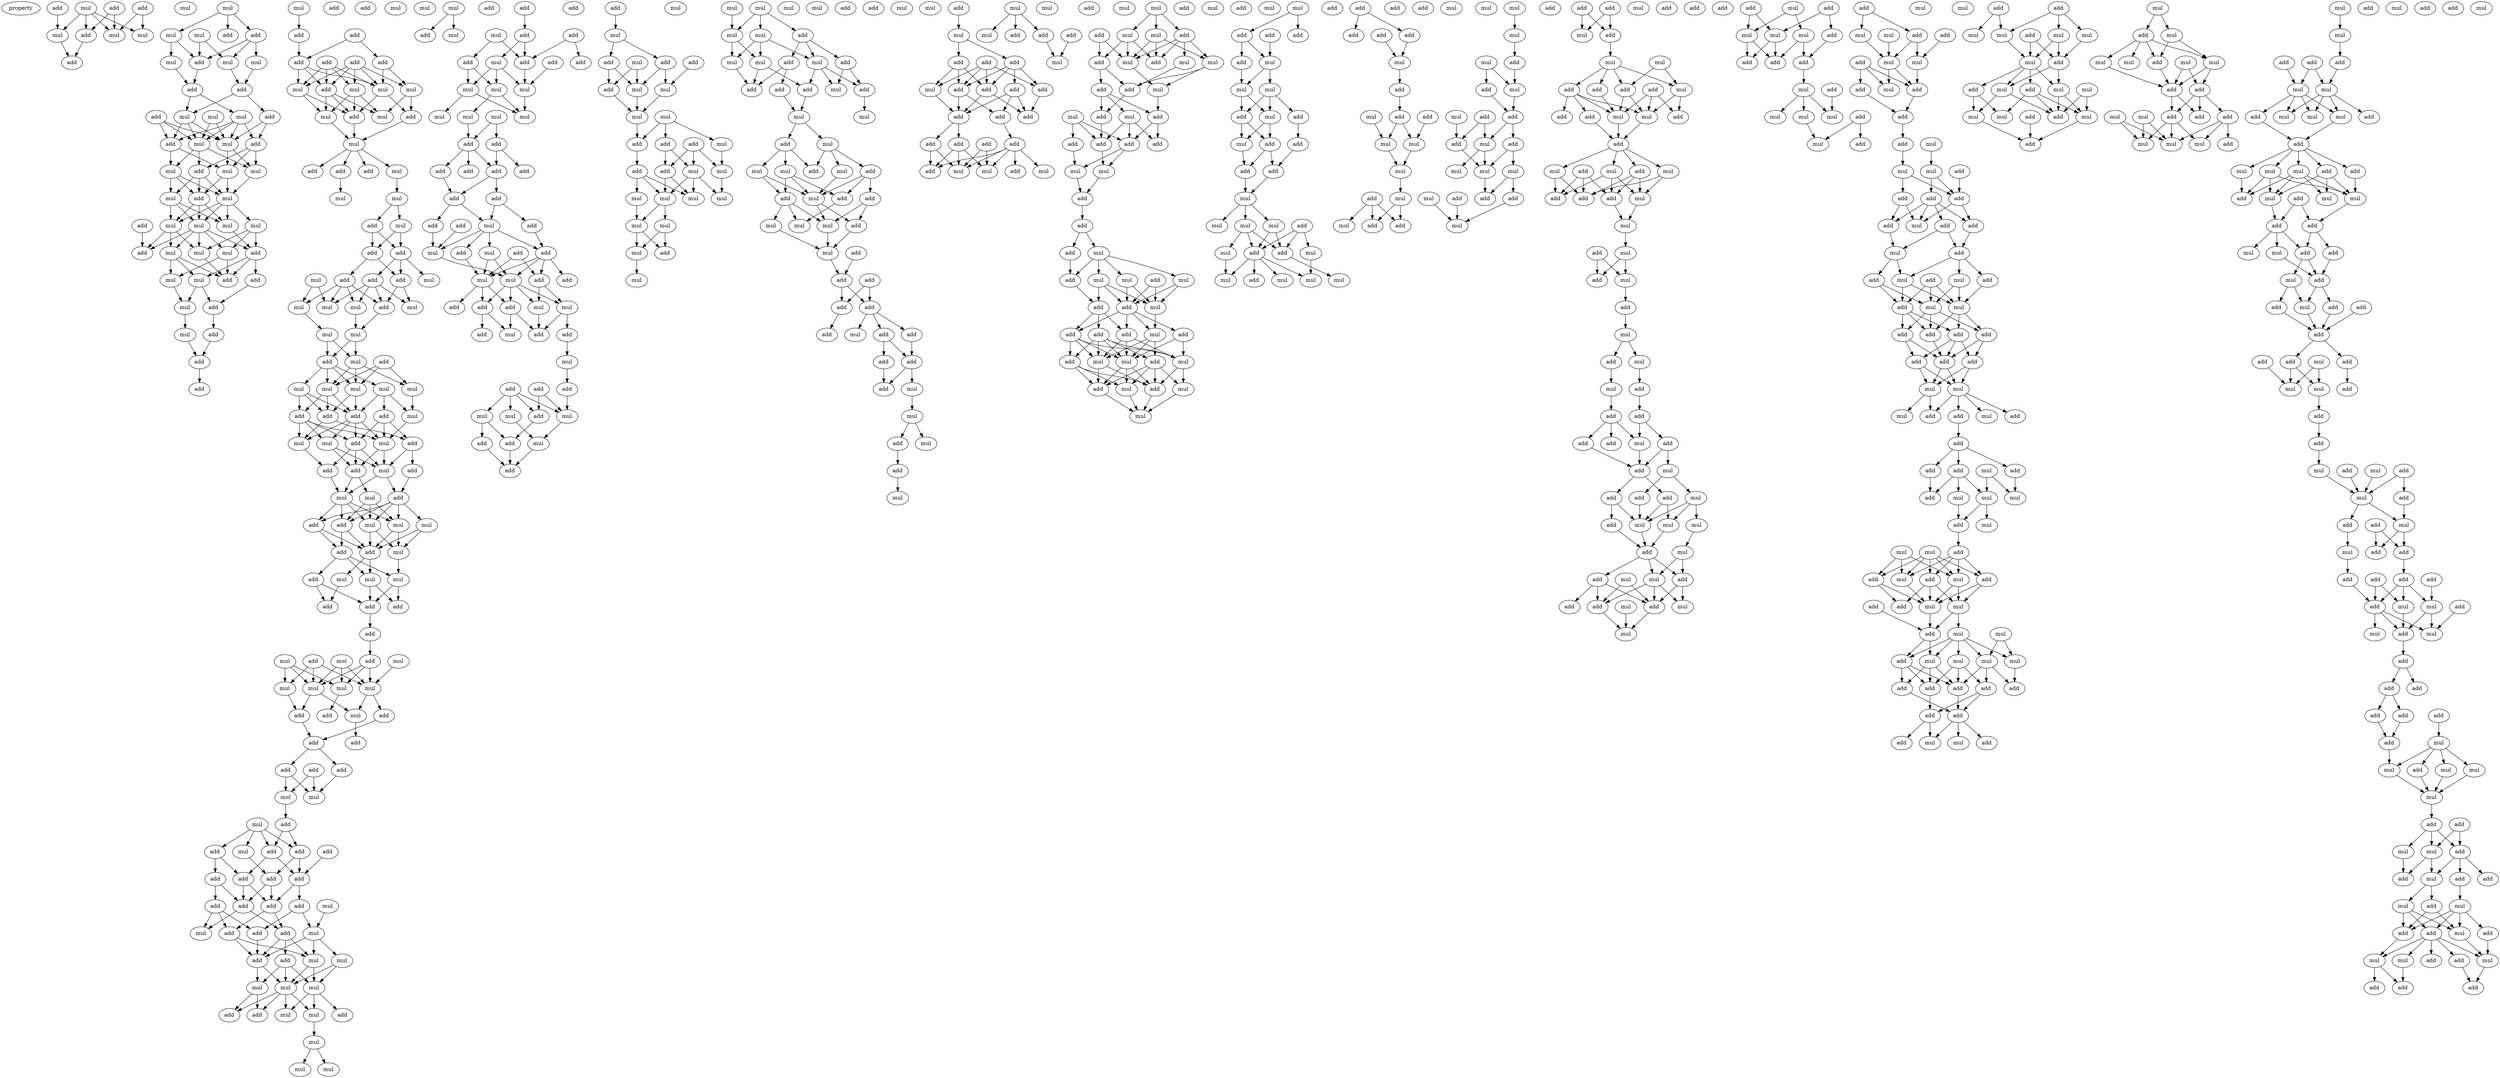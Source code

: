 digraph {
    node [fontcolor=black]
    property [mul=2,lf=1.1]
    0 [ label = add ];
    1 [ label = add ];
    2 [ label = mul ];
    3 [ label = mul ];
    4 [ label = add ];
    5 [ label = mul ];
    6 [ label = mul ];
    7 [ label = add ];
    8 [ label = mul ];
    9 [ label = add ];
    10 [ label = mul ];
    11 [ label = mul ];
    12 [ label = add ];
    13 [ label = mul ];
    14 [ label = add ];
    15 [ label = mul ];
    16 [ label = mul ];
    17 [ label = mul ];
    18 [ label = add ];
    19 [ label = add ];
    20 [ label = add ];
    21 [ label = mul ];
    22 [ label = add ];
    23 [ label = add ];
    24 [ label = mul ];
    25 [ label = mul ];
    26 [ label = mul ];
    27 [ label = add ];
    28 [ label = add ];
    29 [ label = mul ];
    30 [ label = mul ];
    31 [ label = mul ];
    32 [ label = mul ];
    33 [ label = add ];
    34 [ label = mul ];
    35 [ label = add ];
    36 [ label = mul ];
    37 [ label = add ];
    38 [ label = mul ];
    39 [ label = mul ];
    40 [ label = mul ];
    41 [ label = mul ];
    42 [ label = add ];
    43 [ label = mul ];
    44 [ label = mul ];
    45 [ label = mul ];
    46 [ label = add ];
    47 [ label = mul ];
    48 [ label = add ];
    49 [ label = add ];
    50 [ label = mul ];
    51 [ label = add ];
    52 [ label = mul ];
    53 [ label = add ];
    54 [ label = mul ];
    55 [ label = add ];
    56 [ label = add ];
    57 [ label = mul ];
    58 [ label = add ];
    59 [ label = add ];
    60 [ label = add ];
    61 [ label = add ];
    62 [ label = add ];
    63 [ label = add ];
    64 [ label = mul ];
    65 [ label = mul ];
    66 [ label = mul ];
    67 [ label = mul ];
    68 [ label = add ];
    69 [ label = mul ];
    70 [ label = mul ];
    71 [ label = add ];
    72 [ label = add ];
    73 [ label = mul ];
    74 [ label = add ];
    75 [ label = add ];
    76 [ label = add ];
    77 [ label = mul ];
    78 [ label = mul ];
    79 [ label = mul ];
    80 [ label = mul ];
    81 [ label = add ];
    82 [ label = add ];
    83 [ label = add ];
    84 [ label = add ];
    85 [ label = add ];
    86 [ label = add ];
    87 [ label = mul ];
    88 [ label = mul ];
    89 [ label = add ];
    90 [ label = add ];
    91 [ label = add ];
    92 [ label = mul ];
    93 [ label = mul ];
    94 [ label = mul ];
    95 [ label = mul ];
    96 [ label = mul ];
    97 [ label = mul ];
    98 [ label = mul ];
    99 [ label = add ];
    100 [ label = add ];
    101 [ label = mul ];
    102 [ label = mul ];
    103 [ label = mul ];
    104 [ label = mul ];
    105 [ label = mul ];
    106 [ label = add ];
    107 [ label = add ];
    108 [ label = add ];
    109 [ label = mul ];
    110 [ label = add ];
    111 [ label = add ];
    112 [ label = mul ];
    113 [ label = mul ];
    114 [ label = mul ];
    115 [ label = add ];
    116 [ label = add ];
    117 [ label = mul ];
    118 [ label = add ];
    119 [ label = add ];
    120 [ label = mul ];
    121 [ label = mul ];
    122 [ label = add ];
    123 [ label = mul ];
    124 [ label = mul ];
    125 [ label = mul ];
    126 [ label = add ];
    127 [ label = add ];
    128 [ label = add ];
    129 [ label = add ];
    130 [ label = mul ];
    131 [ label = mul ];
    132 [ label = mul ];
    133 [ label = add ];
    134 [ label = mul ];
    135 [ label = add ];
    136 [ label = add ];
    137 [ label = add ];
    138 [ label = add ];
    139 [ label = mul ];
    140 [ label = mul ];
    141 [ label = mul ];
    142 [ label = add ];
    143 [ label = add ];
    144 [ label = mul ];
    145 [ label = mul ];
    146 [ label = mul ];
    147 [ label = mul ];
    148 [ label = add ];
    149 [ label = add ];
    150 [ label = add ];
    151 [ label = mul ];
    152 [ label = add ];
    153 [ label = add ];
    154 [ label = add ];
    155 [ label = add ];
    156 [ label = add ];
    157 [ label = mul ];
    158 [ label = mul ];
    159 [ label = mul ];
    160 [ label = add ];
    161 [ label = add ];
    162 [ label = mul ];
    163 [ label = add ];
    164 [ label = add ];
    165 [ label = add ];
    166 [ label = add ];
    167 [ label = add ];
    168 [ label = add ];
    169 [ label = add ];
    170 [ label = add ];
    171 [ label = add ];
    172 [ label = mul ];
    173 [ label = add ];
    174 [ label = add ];
    175 [ label = add ];
    176 [ label = add ];
    177 [ label = mul ];
    178 [ label = mul ];
    179 [ label = add ];
    180 [ label = add ];
    181 [ label = mul ];
    182 [ label = mul ];
    183 [ label = add ];
    184 [ label = mul ];
    185 [ label = mul ];
    186 [ label = mul ];
    187 [ label = add ];
    188 [ label = add ];
    189 [ label = mul ];
    190 [ label = mul ];
    191 [ label = add ];
    192 [ label = mul ];
    193 [ label = mul ];
    194 [ label = mul ];
    195 [ label = mul ];
    196 [ label = mul ];
    197 [ label = mul ];
    198 [ label = add ];
    199 [ label = mul ];
    200 [ label = add ];
    201 [ label = add ];
    202 [ label = add ];
    203 [ label = add ];
    204 [ label = add ];
    205 [ label = mul ];
    206 [ label = add ];
    207 [ label = add ];
    208 [ label = add ];
    209 [ label = add ];
    210 [ label = mul ];
    211 [ label = mul ];
    212 [ label = mul ];
    213 [ label = mul ];
    214 [ label = mul ];
    215 [ label = mul ];
    216 [ label = mul ];
    217 [ label = mul ];
    218 [ label = add ];
    219 [ label = add ];
    220 [ label = add ];
    221 [ label = add ];
    222 [ label = add ];
    223 [ label = add ];
    224 [ label = add ];
    225 [ label = add ];
    226 [ label = add ];
    227 [ label = add ];
    228 [ label = add ];
    229 [ label = mul ];
    230 [ label = add ];
    231 [ label = mul ];
    232 [ label = mul ];
    233 [ label = add ];
    234 [ label = add ];
    235 [ label = mul ];
    236 [ label = add ];
    237 [ label = mul ];
    238 [ label = add ];
    239 [ label = add ];
    240 [ label = add ];
    241 [ label = mul ];
    242 [ label = mul ];
    243 [ label = add ];
    244 [ label = add ];
    245 [ label = mul ];
    246 [ label = add ];
    247 [ label = add ];
    248 [ label = mul ];
    249 [ label = add ];
    250 [ label = add ];
    251 [ label = add ];
    252 [ label = mul ];
    253 [ label = mul ];
    254 [ label = add ];
    255 [ label = mul ];
    256 [ label = add ];
    257 [ label = mul ];
    258 [ label = add ];
    259 [ label = add ];
    260 [ label = add ];
    261 [ label = mul ];
    262 [ label = add ];
    263 [ label = add ];
    264 [ label = mul ];
    265 [ label = add ];
    266 [ label = add ];
    267 [ label = mul ];
    268 [ label = mul ];
    269 [ label = mul ];
    270 [ label = mul ];
    271 [ label = mul ];
    272 [ label = add ];
    273 [ label = add ];
    274 [ label = add ];
    275 [ label = add ];
    276 [ label = add ];
    277 [ label = mul ];
    278 [ label = mul ];
    279 [ label = mul ];
    280 [ label = mul ];
    281 [ label = mul ];
    282 [ label = mul ];
    283 [ label = mul ];
    284 [ label = mul ];
    285 [ label = mul ];
    286 [ label = add ];
    287 [ label = mul ];
    288 [ label = mul ];
    289 [ label = mul ];
    290 [ label = mul ];
    291 [ label = mul ];
    292 [ label = mul ];
    293 [ label = mul ];
    294 [ label = add ];
    295 [ label = mul ];
    296 [ label = add ];
    297 [ label = mul ];
    298 [ label = add ];
    299 [ label = mul ];
    300 [ label = mul ];
    301 [ label = add ];
    302 [ label = add ];
    303 [ label = add ];
    304 [ label = add ];
    305 [ label = mul ];
    306 [ label = mul ];
    307 [ label = add ];
    308 [ label = mul ];
    309 [ label = mul ];
    310 [ label = add ];
    311 [ label = add ];
    312 [ label = mul ];
    313 [ label = mul ];
    314 [ label = add ];
    315 [ label = add ];
    316 [ label = add ];
    317 [ label = mul ];
    318 [ label = mul ];
    319 [ label = mul ];
    320 [ label = mul ];
    321 [ label = add ];
    322 [ label = mul ];
    323 [ label = add ];
    324 [ label = add ];
    325 [ label = mul ];
    326 [ label = add ];
    327 [ label = add ];
    328 [ label = add ];
    329 [ label = add ];
    330 [ label = mul ];
    331 [ label = add ];
    332 [ label = add ];
    333 [ label = add ];
    334 [ label = add ];
    335 [ label = add ];
    336 [ label = add ];
    337 [ label = add ];
    338 [ label = mul ];
    339 [ label = mul ];
    340 [ label = mul ];
    341 [ label = mul ];
    342 [ label = add ];
    343 [ label = mul ];
    344 [ label = add ];
    345 [ label = mul ];
    346 [ label = add ];
    347 [ label = mul ];
    348 [ label = add ];
    349 [ label = add ];
    350 [ label = add ];
    351 [ label = mul ];
    352 [ label = add ];
    353 [ label = add ];
    354 [ label = add ];
    355 [ label = add ];
    356 [ label = add ];
    357 [ label = add ];
    358 [ label = add ];
    359 [ label = add ];
    360 [ label = add ];
    361 [ label = add ];
    362 [ label = add ];
    363 [ label = add ];
    364 [ label = add ];
    365 [ label = mul ];
    366 [ label = mul ];
    367 [ label = mul ];
    368 [ label = mul ];
    369 [ label = mul ];
    370 [ label = add ];
    371 [ label = add ];
    372 [ label = add ];
    373 [ label = mul ];
    374 [ label = mul ];
    375 [ label = add ];
    376 [ label = mul ];
    377 [ label = mul ];
    378 [ label = add ];
    379 [ label = mul ];
    380 [ label = add ];
    381 [ label = mul ];
    382 [ label = mul ];
    383 [ label = add ];
    384 [ label = add ];
    385 [ label = mul ];
    386 [ label = mul ];
    387 [ label = mul ];
    388 [ label = add ];
    389 [ label = add ];
    390 [ label = add ];
    391 [ label = add ];
    392 [ label = mul ];
    393 [ label = mul ];
    394 [ label = add ];
    395 [ label = add ];
    396 [ label = add ];
    397 [ label = add ];
    398 [ label = mul ];
    399 [ label = mul ];
    400 [ label = add ];
    401 [ label = add ];
    402 [ label = add ];
    403 [ label = mul ];
    404 [ label = add ];
    405 [ label = mul ];
    406 [ label = add ];
    407 [ label = mul ];
    408 [ label = add ];
    409 [ label = mul ];
    410 [ label = mul ];
    411 [ label = add ];
    412 [ label = add ];
    413 [ label = mul ];
    414 [ label = add ];
    415 [ label = add ];
    416 [ label = add ];
    417 [ label = add ];
    418 [ label = add ];
    419 [ label = add ];
    420 [ label = mul ];
    421 [ label = mul ];
    422 [ label = mul ];
    423 [ label = mul ];
    424 [ label = add ];
    425 [ label = add ];
    426 [ label = mul ];
    427 [ label = mul ];
    428 [ label = mul ];
    429 [ label = add ];
    430 [ label = mul ];
    431 [ label = mul ];
    432 [ label = add ];
    433 [ label = add ];
    434 [ label = add ];
    435 [ label = mul ];
    436 [ label = add ];
    437 [ label = mul ];
    438 [ label = mul ];
    439 [ label = add ];
    440 [ label = add ];
    441 [ label = mul ];
    442 [ label = add ];
    443 [ label = mul ];
    444 [ label = add ];
    445 [ label = add ];
    446 [ label = add ];
    447 [ label = mul ];
    448 [ label = mul ];
    449 [ label = mul ];
    450 [ label = mul ];
    451 [ label = add ];
    452 [ label = add ];
    453 [ label = add ];
    454 [ label = mul ];
    455 [ label = mul ];
    456 [ label = mul ];
    457 [ label = add ];
    458 [ label = mul ];
    459 [ label = mul ];
    460 [ label = mul ];
    461 [ label = add ];
    462 [ label = add ];
    463 [ label = add ];
    464 [ label = add ];
    465 [ label = add ];
    466 [ label = add ];
    467 [ label = add ];
    468 [ label = mul ];
    469 [ label = add ];
    470 [ label = mul ];
    471 [ label = mul ];
    472 [ label = add ];
    473 [ label = add ];
    474 [ label = mul ];
    475 [ label = mul ];
    476 [ label = mul ];
    477 [ label = mul ];
    478 [ label = add ];
    479 [ label = mul ];
    480 [ label = add ];
    481 [ label = mul ];
    482 [ label = mul ];
    483 [ label = add ];
    484 [ label = mul ];
    485 [ label = add ];
    486 [ label = mul ];
    487 [ label = add ];
    488 [ label = add ];
    489 [ label = mul ];
    490 [ label = add ];
    491 [ label = add ];
    492 [ label = mul ];
    493 [ label = add ];
    494 [ label = mul ];
    495 [ label = add ];
    496 [ label = mul ];
    497 [ label = mul ];
    498 [ label = mul ];
    499 [ label = add ];
    500 [ label = add ];
    501 [ label = add ];
    502 [ label = mul ];
    503 [ label = mul ];
    504 [ label = add ];
    505 [ label = mul ];
    506 [ label = add ];
    507 [ label = add ];
    508 [ label = add ];
    509 [ label = add ];
    510 [ label = mul ];
    511 [ label = mul ];
    512 [ label = mul ];
    513 [ label = add ];
    514 [ label = add ];
    515 [ label = add ];
    516 [ label = mul ];
    517 [ label = add ];
    518 [ label = mul ];
    519 [ label = add ];
    520 [ label = add ];
    521 [ label = mul ];
    522 [ label = add ];
    523 [ label = add ];
    524 [ label = add ];
    525 [ label = mul ];
    526 [ label = mul ];
    527 [ label = mul ];
    528 [ label = add ];
    529 [ label = add ];
    530 [ label = mul ];
    531 [ label = add ];
    532 [ label = add ];
    533 [ label = mul ];
    534 [ label = mul ];
    535 [ label = add ];
    536 [ label = mul ];
    537 [ label = add ];
    538 [ label = add ];
    539 [ label = mul ];
    540 [ label = mul ];
    541 [ label = add ];
    542 [ label = add ];
    543 [ label = mul ];
    544 [ label = add ];
    545 [ label = add ];
    546 [ label = add ];
    547 [ label = add ];
    548 [ label = mul ];
    549 [ label = add ];
    550 [ label = add ];
    551 [ label = add ];
    552 [ label = mul ];
    553 [ label = add ];
    554 [ label = add ];
    555 [ label = add ];
    556 [ label = mul ];
    557 [ label = mul ];
    558 [ label = add ];
    559 [ label = mul ];
    560 [ label = mul ];
    561 [ label = mul ];
    562 [ label = add ];
    563 [ label = mul ];
    564 [ label = add ];
    565 [ label = mul ];
    566 [ label = add ];
    567 [ label = mul ];
    568 [ label = mul ];
    569 [ label = add ];
    570 [ label = add ];
    571 [ label = add ];
    572 [ label = mul ];
    573 [ label = add ];
    574 [ label = mul ];
    575 [ label = add ];
    576 [ label = mul ];
    577 [ label = mul ];
    578 [ label = mul ];
    579 [ label = add ];
    580 [ label = add ];
    581 [ label = add ];
    582 [ label = add ];
    583 [ label = add ];
    584 [ label = mul ];
    585 [ label = mul ];
    586 [ label = mul ];
    587 [ label = add ];
    588 [ label = mul ];
    589 [ label = mul ];
    590 [ label = add ];
    591 [ label = add ];
    592 [ label = mul ];
    593 [ label = add ];
    594 [ label = mul ];
    595 [ label = add ];
    596 [ label = mul ];
    597 [ label = mul ];
    598 [ label = add ];
    599 [ label = add ];
    600 [ label = add ];
    601 [ label = mul ];
    602 [ label = mul ];
    603 [ label = add ];
    604 [ label = add ];
    605 [ label = mul ];
    606 [ label = add ];
    607 [ label = mul ];
    608 [ label = mul ];
    609 [ label = add ];
    610 [ label = add ];
    611 [ label = add ];
    612 [ label = add ];
    613 [ label = add ];
    614 [ label = add ];
    615 [ label = mul ];
    616 [ label = add ];
    617 [ label = mul ];
    618 [ label = mul ];
    619 [ label = add ];
    620 [ label = add ];
    621 [ label = mul ];
    622 [ label = add ];
    623 [ label = add ];
    624 [ label = mul ];
    625 [ label = mul ];
    626 [ label = add ];
    627 [ label = add ];
    628 [ label = add ];
    629 [ label = add ];
    630 [ label = add ];
    631 [ label = add ];
    632 [ label = add ];
    633 [ label = mul ];
    634 [ label = mul ];
    635 [ label = add ];
    636 [ label = mul ];
    637 [ label = mul ];
    638 [ label = add ];
    639 [ label = add ];
    640 [ label = add ];
    641 [ label = add ];
    642 [ label = mul ];
    643 [ label = add ];
    644 [ label = add ];
    645 [ label = add ];
    646 [ label = mul ];
    647 [ label = mul ];
    648 [ label = mul ];
    649 [ label = add ];
    650 [ label = mul ];
    651 [ label = mul ];
    652 [ label = mul ];
    653 [ label = add ];
    654 [ label = add ];
    655 [ label = add ];
    656 [ label = mul ];
    657 [ label = mul ];
    658 [ label = add ];
    659 [ label = mul ];
    660 [ label = mul ];
    661 [ label = add ];
    662 [ label = add ];
    663 [ label = add ];
    664 [ label = mul ];
    665 [ label = mul ];
    666 [ label = mul ];
    667 [ label = mul ];
    668 [ label = mul ];
    669 [ label = add ];
    670 [ label = mul ];
    671 [ label = add ];
    672 [ label = add ];
    673 [ label = add ];
    674 [ label = add ];
    675 [ label = add ];
    676 [ label = add ];
    677 [ label = add ];
    678 [ label = mul ];
    679 [ label = add ];
    680 [ label = mul ];
    681 [ label = add ];
    682 [ label = mul ];
    683 [ label = add ];
    684 [ label = add ];
    685 [ label = add ];
    686 [ label = mul ];
    687 [ label = mul ];
    688 [ label = mul ];
    689 [ label = mul ];
    690 [ label = mul ];
    691 [ label = add ];
    692 [ label = add ];
    693 [ label = mul ];
    694 [ label = mul ];
    695 [ label = add ];
    696 [ label = mul ];
    697 [ label = mul ];
    698 [ label = mul ];
    699 [ label = mul ];
    700 [ label = add ];
    701 [ label = add ];
    702 [ label = add ];
    703 [ label = mul ];
    704 [ label = add ];
    705 [ label = mul ];
    706 [ label = mul ];
    707 [ label = mul ];
    708 [ label = mul ];
    709 [ label = mul ];
    710 [ label = add ];
    711 [ label = add ];
    712 [ label = add ];
    713 [ label = add ];
    714 [ label = mul ];
    715 [ label = add ];
    716 [ label = add ];
    717 [ label = mul ];
    718 [ label = mul ];
    719 [ label = mul ];
    720 [ label = mul ];
    721 [ label = add ];
    722 [ label = mul ];
    723 [ label = mul ];
    724 [ label = add ];
    725 [ label = add ];
    726 [ label = add ];
    727 [ label = mul ];
    728 [ label = mul ];
    729 [ label = mul ];
    730 [ label = mul ];
    731 [ label = add ];
    732 [ label = mul ];
    733 [ label = add ];
    734 [ label = add ];
    735 [ label = mul ];
    736 [ label = mul ];
    737 [ label = add ];
    738 [ label = mul ];
    739 [ label = add ];
    740 [ label = add ];
    741 [ label = add ];
    742 [ label = mul ];
    743 [ label = mul ];
    744 [ label = mul ];
    745 [ label = add ];
    746 [ label = add ];
    747 [ label = add ];
    748 [ label = mul ];
    749 [ label = mul ];
    750 [ label = add ];
    751 [ label = mul ];
    752 [ label = add ];
    753 [ label = mul ];
    754 [ label = add ];
    755 [ label = add ];
    756 [ label = add ];
    757 [ label = add ];
    758 [ label = add ];
    759 [ label = mul ];
    760 [ label = add ];
    761 [ label = add ];
    762 [ label = mul ];
    763 [ label = add ];
    764 [ label = mul ];
    765 [ label = add ];
    766 [ label = add ];
    767 [ label = add ];
    768 [ label = mul ];
    769 [ label = add ];
    770 [ label = mul ];
    771 [ label = add ];
    772 [ label = mul ];
    773 [ label = add ];
    774 [ label = add ];
    775 [ label = add ];
    776 [ label = mul ];
    777 [ label = add ];
    778 [ label = mul ];
    779 [ label = add ];
    780 [ label = add ];
    781 [ label = add ];
    782 [ label = add ];
    783 [ label = add ];
    784 [ label = mul ];
    785 [ label = add ];
    786 [ label = mul ];
    787 [ label = add ];
    788 [ label = mul ];
    789 [ label = mul ];
    790 [ label = add ];
    791 [ label = mul ];
    792 [ label = add ];
    793 [ label = add ];
    794 [ label = add ];
    795 [ label = add ];
    796 [ label = add ];
    797 [ label = add ];
    798 [ label = add ];
    799 [ label = mul ];
    800 [ label = add ];
    801 [ label = mul ];
    802 [ label = mul ];
    803 [ label = add ];
    804 [ label = mul ];
    805 [ label = mul ];
    806 [ label = add ];
    807 [ label = add ];
    808 [ label = add ];
    809 [ label = mul ];
    810 [ label = mul ];
    811 [ label = add ];
    812 [ label = add ];
    813 [ label = add ];
    814 [ label = mul ];
    815 [ label = mul ];
    816 [ label = mul ];
    817 [ label = add ];
    818 [ label = mul ];
    819 [ label = add ];
    820 [ label = add ];
    821 [ label = add ];
    822 [ label = add ];
    823 [ label = mul ];
    824 [ label = add ];
    825 [ label = add ];
    826 [ label = mul ];
    827 [ label = mul ];
    828 [ label = add ];
    829 [ label = add ];
    830 [ label = add ];
    831 [ label = mul ];
    0 -> 6 [ name = 0 ];
    1 -> 5 [ name = 1 ];
    1 -> 8 [ name = 2 ];
    2 -> 5 [ name = 3 ];
    2 -> 6 [ name = 4 ];
    2 -> 7 [ name = 5 ];
    2 -> 8 [ name = 6 ];
    4 -> 5 [ name = 7 ];
    4 -> 7 [ name = 8 ];
    6 -> 9 [ name = 9 ];
    7 -> 9 [ name = 10 ];
    10 -> 12 [ name = 11 ];
    10 -> 13 [ name = 12 ];
    10 -> 14 [ name = 13 ];
    11 -> 15 [ name = 14 ];
    11 -> 18 [ name = 15 ];
    12 -> 15 [ name = 16 ];
    12 -> 17 [ name = 17 ];
    12 -> 18 [ name = 18 ];
    13 -> 16 [ name = 19 ];
    13 -> 18 [ name = 20 ];
    15 -> 19 [ name = 21 ];
    16 -> 20 [ name = 22 ];
    17 -> 19 [ name = 23 ];
    18 -> 20 [ name = 24 ];
    19 -> 23 [ name = 25 ];
    19 -> 25 [ name = 26 ];
    20 -> 24 [ name = 27 ];
    20 -> 25 [ name = 28 ];
    21 -> 26 [ name = 29 ];
    21 -> 29 [ name = 30 ];
    22 -> 26 [ name = 31 ];
    22 -> 27 [ name = 32 ];
    22 -> 29 [ name = 33 ];
    23 -> 26 [ name = 34 ];
    23 -> 28 [ name = 35 ];
    24 -> 26 [ name = 36 ];
    24 -> 27 [ name = 37 ];
    24 -> 28 [ name = 38 ];
    24 -> 29 [ name = 39 ];
    25 -> 26 [ name = 40 ];
    25 -> 27 [ name = 41 ];
    25 -> 29 [ name = 42 ];
    26 -> 31 [ name = 43 ];
    26 -> 32 [ name = 44 ];
    27 -> 30 [ name = 45 ];
    27 -> 32 [ name = 46 ];
    28 -> 31 [ name = 47 ];
    28 -> 32 [ name = 48 ];
    28 -> 33 [ name = 49 ];
    29 -> 30 [ name = 50 ];
    29 -> 31 [ name = 51 ];
    29 -> 33 [ name = 52 ];
    30 -> 34 [ name = 53 ];
    30 -> 35 [ name = 54 ];
    30 -> 36 [ name = 55 ];
    31 -> 34 [ name = 56 ];
    32 -> 34 [ name = 57 ];
    32 -> 35 [ name = 58 ];
    33 -> 34 [ name = 59 ];
    33 -> 35 [ name = 60 ];
    33 -> 36 [ name = 61 ];
    34 -> 38 [ name = 62 ];
    34 -> 39 [ name = 63 ];
    34 -> 40 [ name = 64 ];
    34 -> 41 [ name = 65 ];
    35 -> 39 [ name = 66 ];
    35 -> 40 [ name = 67 ];
    35 -> 41 [ name = 68 ];
    36 -> 39 [ name = 69 ];
    36 -> 40 [ name = 70 ];
    36 -> 41 [ name = 71 ];
    37 -> 46 [ name = 72 ];
    38 -> 42 [ name = 73 ];
    38 -> 43 [ name = 74 ];
    38 -> 45 [ name = 75 ];
    39 -> 44 [ name = 76 ];
    39 -> 45 [ name = 77 ];
    39 -> 46 [ name = 78 ];
    40 -> 42 [ name = 79 ];
    40 -> 43 [ name = 80 ];
    40 -> 44 [ name = 81 ];
    40 -> 45 [ name = 82 ];
    40 -> 46 [ name = 83 ];
    41 -> 42 [ name = 84 ];
    42 -> 47 [ name = 85 ];
    42 -> 48 [ name = 86 ];
    42 -> 49 [ name = 87 ];
    43 -> 49 [ name = 88 ];
    43 -> 50 [ name = 89 ];
    44 -> 47 [ name = 90 ];
    44 -> 49 [ name = 91 ];
    44 -> 50 [ name = 92 ];
    45 -> 49 [ name = 93 ];
    47 -> 51 [ name = 94 ];
    47 -> 52 [ name = 95 ];
    48 -> 51 [ name = 96 ];
    50 -> 52 [ name = 97 ];
    51 -> 53 [ name = 98 ];
    52 -> 54 [ name = 99 ];
    53 -> 55 [ name = 100 ];
    54 -> 55 [ name = 101 ];
    55 -> 56 [ name = 102 ];
    57 -> 58 [ name = 103 ];
    58 -> 63 [ name = 104 ];
    59 -> 61 [ name = 105 ];
    59 -> 63 [ name = 106 ];
    60 -> 64 [ name = 107 ];
    60 -> 65 [ name = 108 ];
    60 -> 66 [ name = 109 ];
    60 -> 67 [ name = 110 ];
    60 -> 68 [ name = 111 ];
    61 -> 65 [ name = 112 ];
    61 -> 67 [ name = 113 ];
    62 -> 64 [ name = 114 ];
    62 -> 66 [ name = 115 ];
    62 -> 67 [ name = 116 ];
    62 -> 68 [ name = 117 ];
    63 -> 66 [ name = 118 ];
    63 -> 67 [ name = 119 ];
    63 -> 68 [ name = 120 ];
    64 -> 69 [ name = 121 ];
    64 -> 70 [ name = 122 ];
    64 -> 72 [ name = 123 ];
    65 -> 69 [ name = 124 ];
    65 -> 71 [ name = 125 ];
    66 -> 70 [ name = 126 ];
    66 -> 72 [ name = 127 ];
    67 -> 71 [ name = 128 ];
    67 -> 72 [ name = 129 ];
    68 -> 69 [ name = 130 ];
    68 -> 70 [ name = 131 ];
    68 -> 72 [ name = 132 ];
    70 -> 73 [ name = 133 ];
    71 -> 73 [ name = 134 ];
    72 -> 73 [ name = 135 ];
    73 -> 74 [ name = 136 ];
    73 -> 75 [ name = 137 ];
    73 -> 76 [ name = 138 ];
    73 -> 77 [ name = 139 ];
    75 -> 78 [ name = 140 ];
    77 -> 79 [ name = 141 ];
    79 -> 80 [ name = 142 ];
    79 -> 81 [ name = 143 ];
    80 -> 84 [ name = 144 ];
    80 -> 85 [ name = 145 ];
    81 -> 84 [ name = 146 ];
    81 -> 85 [ name = 147 ];
    84 -> 86 [ name = 148 ];
    84 -> 89 [ name = 149 ];
    85 -> 86 [ name = 150 ];
    85 -> 88 [ name = 151 ];
    85 -> 90 [ name = 152 ];
    86 -> 91 [ name = 153 ];
    86 -> 95 [ name = 154 ];
    87 -> 93 [ name = 155 ];
    87 -> 94 [ name = 156 ];
    89 -> 91 [ name = 157 ];
    89 -> 92 [ name = 158 ];
    89 -> 93 [ name = 159 ];
    89 -> 94 [ name = 160 ];
    90 -> 91 [ name = 161 ];
    90 -> 92 [ name = 162 ];
    90 -> 93 [ name = 163 ];
    90 -> 95 [ name = 164 ];
    91 -> 97 [ name = 165 ];
    92 -> 97 [ name = 166 ];
    94 -> 96 [ name = 167 ];
    96 -> 98 [ name = 168 ];
    96 -> 100 [ name = 169 ];
    97 -> 98 [ name = 170 ];
    97 -> 100 [ name = 171 ];
    98 -> 101 [ name = 172 ];
    98 -> 104 [ name = 173 ];
    98 -> 105 [ name = 174 ];
    99 -> 101 [ name = 175 ];
    99 -> 104 [ name = 176 ];
    99 -> 105 [ name = 177 ];
    100 -> 102 [ name = 178 ];
    100 -> 103 [ name = 179 ];
    100 -> 104 [ name = 180 ];
    100 -> 105 [ name = 181 ];
    101 -> 109 [ name = 182 ];
    102 -> 106 [ name = 183 ];
    102 -> 108 [ name = 184 ];
    102 -> 110 [ name = 185 ];
    103 -> 107 [ name = 186 ];
    103 -> 108 [ name = 187 ];
    103 -> 109 [ name = 188 ];
    104 -> 108 [ name = 189 ];
    104 -> 110 [ name = 190 ];
    105 -> 106 [ name = 191 ];
    105 -> 108 [ name = 192 ];
    105 -> 110 [ name = 193 ];
    106 -> 111 [ name = 194 ];
    106 -> 112 [ name = 195 ];
    106 -> 113 [ name = 196 ];
    106 -> 114 [ name = 197 ];
    107 -> 111 [ name = 198 ];
    107 -> 113 [ name = 199 ];
    107 -> 115 [ name = 200 ];
    108 -> 111 [ name = 201 ];
    108 -> 112 [ name = 202 ];
    108 -> 113 [ name = 203 ];
    108 -> 114 [ name = 204 ];
    109 -> 113 [ name = 205 ];
    110 -> 112 [ name = 206 ];
    110 -> 115 [ name = 207 ];
    111 -> 117 [ name = 208 ];
    111 -> 118 [ name = 209 ];
    111 -> 119 [ name = 210 ];
    112 -> 119 [ name = 211 ];
    113 -> 117 [ name = 212 ];
    113 -> 118 [ name = 213 ];
    114 -> 117 [ name = 214 ];
    114 -> 118 [ name = 215 ];
    115 -> 116 [ name = 216 ];
    115 -> 117 [ name = 217 ];
    116 -> 122 [ name = 218 ];
    117 -> 121 [ name = 219 ];
    117 -> 122 [ name = 220 ];
    118 -> 120 [ name = 221 ];
    118 -> 121 [ name = 222 ];
    119 -> 121 [ name = 223 ];
    120 -> 123 [ name = 224 ];
    120 -> 124 [ name = 225 ];
    120 -> 126 [ name = 226 ];
    121 -> 123 [ name = 227 ];
    121 -> 124 [ name = 228 ];
    121 -> 126 [ name = 229 ];
    121 -> 127 [ name = 230 ];
    122 -> 123 [ name = 231 ];
    122 -> 124 [ name = 232 ];
    122 -> 125 [ name = 233 ];
    122 -> 126 [ name = 234 ];
    122 -> 127 [ name = 235 ];
    123 -> 128 [ name = 236 ];
    123 -> 130 [ name = 237 ];
    124 -> 128 [ name = 238 ];
    124 -> 130 [ name = 239 ];
    125 -> 128 [ name = 240 ];
    125 -> 130 [ name = 241 ];
    126 -> 128 [ name = 242 ];
    126 -> 129 [ name = 243 ];
    127 -> 128 [ name = 244 ];
    127 -> 129 [ name = 245 ];
    128 -> 131 [ name = 246 ];
    128 -> 132 [ name = 247 ];
    129 -> 132 [ name = 248 ];
    129 -> 133 [ name = 249 ];
    129 -> 134 [ name = 250 ];
    130 -> 134 [ name = 251 ];
    131 -> 137 [ name = 252 ];
    132 -> 135 [ name = 253 ];
    132 -> 136 [ name = 254 ];
    133 -> 136 [ name = 255 ];
    133 -> 137 [ name = 256 ];
    134 -> 135 [ name = 257 ];
    134 -> 136 [ name = 258 ];
    136 -> 138 [ name = 259 ];
    138 -> 143 [ name = 260 ];
    139 -> 147 [ name = 261 ];
    140 -> 144 [ name = 262 ];
    140 -> 145 [ name = 263 ];
    140 -> 146 [ name = 264 ];
    141 -> 144 [ name = 265 ];
    141 -> 146 [ name = 266 ];
    141 -> 147 [ name = 267 ];
    142 -> 144 [ name = 268 ];
    142 -> 145 [ name = 269 ];
    142 -> 147 [ name = 270 ];
    143 -> 144 [ name = 271 ];
    143 -> 146 [ name = 272 ];
    143 -> 147 [ name = 273 ];
    144 -> 149 [ name = 274 ];
    144 -> 151 [ name = 275 ];
    145 -> 149 [ name = 276 ];
    146 -> 150 [ name = 277 ];
    147 -> 148 [ name = 278 ];
    147 -> 151 [ name = 279 ];
    148 -> 152 [ name = 280 ];
    149 -> 152 [ name = 281 ];
    151 -> 153 [ name = 282 ];
    152 -> 154 [ name = 283 ];
    152 -> 156 [ name = 284 ];
    154 -> 158 [ name = 285 ];
    155 -> 157 [ name = 286 ];
    155 -> 158 [ name = 287 ];
    156 -> 157 [ name = 288 ];
    156 -> 158 [ name = 289 ];
    157 -> 160 [ name = 290 ];
    159 -> 161 [ name = 291 ];
    159 -> 162 [ name = 292 ];
    159 -> 164 [ name = 293 ];
    159 -> 165 [ name = 294 ];
    160 -> 161 [ name = 295 ];
    160 -> 165 [ name = 296 ];
    161 -> 167 [ name = 297 ];
    161 -> 168 [ name = 298 ];
    162 -> 166 [ name = 299 ];
    163 -> 167 [ name = 300 ];
    164 -> 168 [ name = 301 ];
    164 -> 169 [ name = 302 ];
    165 -> 166 [ name = 303 ];
    165 -> 167 [ name = 304 ];
    166 -> 173 [ name = 305 ];
    166 -> 174 [ name = 306 ];
    167 -> 171 [ name = 307 ];
    167 -> 173 [ name = 308 ];
    168 -> 173 [ name = 309 ];
    168 -> 174 [ name = 310 ];
    169 -> 170 [ name = 311 ];
    169 -> 174 [ name = 312 ];
    170 -> 175 [ name = 313 ];
    170 -> 178 [ name = 314 ];
    170 -> 179 [ name = 315 ];
    171 -> 177 [ name = 316 ];
    171 -> 179 [ name = 317 ];
    172 -> 177 [ name = 318 ];
    173 -> 175 [ name = 319 ];
    173 -> 176 [ name = 320 ];
    174 -> 176 [ name = 321 ];
    174 -> 178 [ name = 322 ];
    175 -> 182 [ name = 323 ];
    175 -> 183 [ name = 324 ];
    176 -> 180 [ name = 325 ];
    176 -> 182 [ name = 326 ];
    176 -> 183 [ name = 327 ];
    177 -> 181 [ name = 328 ];
    177 -> 182 [ name = 329 ];
    177 -> 183 [ name = 330 ];
    179 -> 183 [ name = 331 ];
    180 -> 184 [ name = 332 ];
    180 -> 185 [ name = 333 ];
    180 -> 186 [ name = 334 ];
    181 -> 185 [ name = 335 ];
    181 -> 186 [ name = 336 ];
    182 -> 185 [ name = 337 ];
    182 -> 186 [ name = 338 ];
    183 -> 184 [ name = 339 ];
    183 -> 185 [ name = 340 ];
    184 -> 188 [ name = 341 ];
    184 -> 191 [ name = 342 ];
    185 -> 188 [ name = 343 ];
    185 -> 189 [ name = 344 ];
    185 -> 190 [ name = 345 ];
    185 -> 191 [ name = 346 ];
    186 -> 187 [ name = 347 ];
    186 -> 189 [ name = 348 ];
    186 -> 190 [ name = 349 ];
    190 -> 192 [ name = 350 ];
    192 -> 193 [ name = 351 ];
    192 -> 194 [ name = 352 ];
    197 -> 198 [ name = 353 ];
    197 -> 199 [ name = 354 ];
    201 -> 203 [ name = 355 ];
    203 -> 208 [ name = 356 ];
    203 -> 210 [ name = 357 ];
    204 -> 207 [ name = 358 ];
    204 -> 208 [ name = 359 ];
    205 -> 208 [ name = 360 ];
    205 -> 209 [ name = 361 ];
    206 -> 213 [ name = 362 ];
    208 -> 213 [ name = 363 ];
    209 -> 211 [ name = 364 ];
    209 -> 212 [ name = 365 ];
    210 -> 211 [ name = 366 ];
    210 -> 212 [ name = 367 ];
    210 -> 213 [ name = 368 ];
    211 -> 216 [ name = 369 ];
    211 -> 217 [ name = 370 ];
    212 -> 214 [ name = 371 ];
    212 -> 216 [ name = 372 ];
    213 -> 216 [ name = 373 ];
    215 -> 218 [ name = 374 ];
    215 -> 219 [ name = 375 ];
    217 -> 218 [ name = 376 ];
    218 -> 220 [ name = 377 ];
    218 -> 221 [ name = 378 ];
    218 -> 223 [ name = 379 ];
    219 -> 220 [ name = 380 ];
    219 -> 222 [ name = 381 ];
    220 -> 224 [ name = 382 ];
    220 -> 225 [ name = 383 ];
    223 -> 224 [ name = 384 ];
    224 -> 227 [ name = 385 ];
    224 -> 229 [ name = 386 ];
    225 -> 226 [ name = 387 ];
    225 -> 229 [ name = 388 ];
    226 -> 233 [ name = 389 ];
    227 -> 231 [ name = 390 ];
    228 -> 231 [ name = 391 ];
    229 -> 230 [ name = 392 ];
    229 -> 231 [ name = 393 ];
    229 -> 232 [ name = 394 ];
    229 -> 233 [ name = 395 ];
    230 -> 237 [ name = 396 ];
    231 -> 235 [ name = 397 ];
    232 -> 235 [ name = 398 ];
    232 -> 237 [ name = 399 ];
    233 -> 235 [ name = 400 ];
    233 -> 236 [ name = 401 ];
    233 -> 237 [ name = 402 ];
    233 -> 238 [ name = 403 ];
    234 -> 237 [ name = 404 ];
    234 -> 238 [ name = 405 ];
    235 -> 239 [ name = 406 ];
    235 -> 240 [ name = 407 ];
    235 -> 241 [ name = 408 ];
    235 -> 242 [ name = 409 ];
    237 -> 239 [ name = 410 ];
    237 -> 240 [ name = 411 ];
    237 -> 243 [ name = 412 ];
    238 -> 241 [ name = 413 ];
    238 -> 242 [ name = 414 ];
    239 -> 245 [ name = 415 ];
    239 -> 247 [ name = 416 ];
    240 -> 245 [ name = 417 ];
    240 -> 246 [ name = 418 ];
    241 -> 246 [ name = 419 ];
    242 -> 244 [ name = 420 ];
    242 -> 246 [ name = 421 ];
    244 -> 248 [ name = 422 ];
    248 -> 249 [ name = 423 ];
    249 -> 253 [ name = 424 ];
    250 -> 252 [ name = 425 ];
    250 -> 253 [ name = 426 ];
    250 -> 254 [ name = 427 ];
    250 -> 255 [ name = 428 ];
    251 -> 253 [ name = 429 ];
    251 -> 254 [ name = 430 ];
    252 -> 257 [ name = 431 ];
    253 -> 257 [ name = 432 ];
    254 -> 258 [ name = 433 ];
    255 -> 256 [ name = 434 ];
    255 -> 258 [ name = 435 ];
    256 -> 260 [ name = 436 ];
    257 -> 260 [ name = 437 ];
    258 -> 260 [ name = 438 ];
    259 -> 261 [ name = 439 ];
    261 -> 262 [ name = 440 ];
    261 -> 263 [ name = 441 ];
    262 -> 266 [ name = 442 ];
    262 -> 268 [ name = 443 ];
    263 -> 267 [ name = 444 ];
    263 -> 268 [ name = 445 ];
    264 -> 266 [ name = 446 ];
    264 -> 268 [ name = 447 ];
    265 -> 267 [ name = 448 ];
    266 -> 270 [ name = 449 ];
    267 -> 270 [ name = 450 ];
    268 -> 270 [ name = 451 ];
    269 -> 271 [ name = 452 ];
    269 -> 272 [ name = 453 ];
    269 -> 273 [ name = 454 ];
    270 -> 273 [ name = 455 ];
    271 -> 278 [ name = 456 ];
    272 -> 276 [ name = 457 ];
    272 -> 277 [ name = 458 ];
    273 -> 275 [ name = 459 ];
    274 -> 276 [ name = 460 ];
    274 -> 277 [ name = 461 ];
    274 -> 278 [ name = 462 ];
    275 -> 279 [ name = 463 ];
    275 -> 281 [ name = 464 ];
    275 -> 282 [ name = 465 ];
    276 -> 281 [ name = 466 ];
    276 -> 282 [ name = 467 ];
    277 -> 280 [ name = 468 ];
    277 -> 281 [ name = 469 ];
    277 -> 282 [ name = 470 ];
    278 -> 280 [ name = 471 ];
    279 -> 284 [ name = 472 ];
    281 -> 283 [ name = 473 ];
    281 -> 284 [ name = 474 ];
    283 -> 285 [ name = 475 ];
    283 -> 286 [ name = 476 ];
    284 -> 285 [ name = 477 ];
    284 -> 286 [ name = 478 ];
    285 -> 288 [ name = 479 ];
    289 -> 292 [ name = 480 ];
    289 -> 293 [ name = 481 ];
    289 -> 294 [ name = 482 ];
    291 -> 293 [ name = 483 ];
    292 -> 295 [ name = 484 ];
    292 -> 297 [ name = 485 ];
    292 -> 299 [ name = 486 ];
    293 -> 295 [ name = 487 ];
    293 -> 297 [ name = 488 ];
    294 -> 296 [ name = 489 ];
    294 -> 298 [ name = 490 ];
    294 -> 299 [ name = 491 ];
    295 -> 301 [ name = 492 ];
    296 -> 300 [ name = 493 ];
    296 -> 302 [ name = 494 ];
    297 -> 301 [ name = 495 ];
    297 -> 303 [ name = 496 ];
    298 -> 301 [ name = 497 ];
    298 -> 304 [ name = 498 ];
    299 -> 300 [ name = 499 ];
    299 -> 302 [ name = 500 ];
    299 -> 303 [ name = 501 ];
    302 -> 305 [ name = 502 ];
    303 -> 306 [ name = 503 ];
    304 -> 306 [ name = 504 ];
    306 -> 307 [ name = 505 ];
    306 -> 308 [ name = 506 ];
    307 -> 311 [ name = 507 ];
    307 -> 312 [ name = 508 ];
    307 -> 313 [ name = 509 ];
    308 -> 309 [ name = 510 ];
    308 -> 310 [ name = 511 ];
    308 -> 311 [ name = 512 ];
    309 -> 317 [ name = 513 ];
    310 -> 315 [ name = 514 ];
    310 -> 316 [ name = 515 ];
    310 -> 317 [ name = 516 ];
    312 -> 314 [ name = 517 ];
    312 -> 317 [ name = 518 ];
    313 -> 314 [ name = 519 ];
    313 -> 316 [ name = 520 ];
    313 -> 317 [ name = 521 ];
    314 -> 318 [ name = 522 ];
    314 -> 319 [ name = 523 ];
    314 -> 320 [ name = 524 ];
    315 -> 320 [ name = 525 ];
    315 -> 321 [ name = 526 ];
    316 -> 319 [ name = 527 ];
    317 -> 320 [ name = 528 ];
    317 -> 321 [ name = 529 ];
    318 -> 322 [ name = 530 ];
    320 -> 322 [ name = 531 ];
    321 -> 322 [ name = 532 ];
    322 -> 326 [ name = 533 ];
    323 -> 326 [ name = 534 ];
    324 -> 328 [ name = 535 ];
    324 -> 329 [ name = 536 ];
    326 -> 328 [ name = 537 ];
    326 -> 329 [ name = 538 ];
    328 -> 332 [ name = 539 ];
    329 -> 330 [ name = 540 ];
    329 -> 331 [ name = 541 ];
    329 -> 333 [ name = 542 ];
    331 -> 335 [ name = 543 ];
    333 -> 334 [ name = 544 ];
    333 -> 335 [ name = 545 ];
    334 -> 336 [ name = 546 ];
    335 -> 336 [ name = 547 ];
    335 -> 338 [ name = 548 ];
    338 -> 339 [ name = 549 ];
    339 -> 342 [ name = 550 ];
    339 -> 343 [ name = 551 ];
    342 -> 344 [ name = 552 ];
    344 -> 345 [ name = 553 ];
    346 -> 347 [ name = 554 ];
    347 -> 348 [ name = 555 ];
    347 -> 349 [ name = 556 ];
    348 -> 352 [ name = 557 ];
    348 -> 353 [ name = 558 ];
    348 -> 354 [ name = 559 ];
    348 -> 355 [ name = 560 ];
    349 -> 351 [ name = 561 ];
    349 -> 352 [ name = 562 ];
    349 -> 353 [ name = 563 ];
    350 -> 351 [ name = 564 ];
    350 -> 352 [ name = 565 ];
    350 -> 353 [ name = 566 ];
    350 -> 355 [ name = 567 ];
    351 -> 357 [ name = 568 ];
    352 -> 357 [ name = 569 ];
    352 -> 358 [ name = 570 ];
    353 -> 356 [ name = 571 ];
    353 -> 357 [ name = 572 ];
    354 -> 356 [ name = 573 ];
    354 -> 357 [ name = 574 ];
    354 -> 358 [ name = 575 ];
    355 -> 356 [ name = 576 ];
    357 -> 359 [ name = 577 ];
    357 -> 360 [ name = 578 ];
    358 -> 362 [ name = 579 ];
    359 -> 363 [ name = 580 ];
    359 -> 365 [ name = 581 ];
    359 -> 367 [ name = 582 ];
    360 -> 363 [ name = 583 ];
    360 -> 365 [ name = 584 ];
    361 -> 365 [ name = 585 ];
    361 -> 367 [ name = 586 ];
    362 -> 363 [ name = 587 ];
    362 -> 364 [ name = 588 ];
    362 -> 365 [ name = 589 ];
    362 -> 366 [ name = 590 ];
    362 -> 367 [ name = 591 ];
    368 -> 369 [ name = 592 ];
    368 -> 371 [ name = 593 ];
    368 -> 372 [ name = 594 ];
    370 -> 374 [ name = 595 ];
    372 -> 374 [ name = 596 ];
    377 -> 378 [ name = 597 ];
    377 -> 379 [ name = 598 ];
    377 -> 381 [ name = 599 ];
    378 -> 382 [ name = 600 ];
    378 -> 383 [ name = 601 ];
    378 -> 385 [ name = 602 ];
    378 -> 386 [ name = 603 ];
    379 -> 383 [ name = 604 ];
    379 -> 385 [ name = 605 ];
    379 -> 386 [ name = 606 ];
    380 -> 384 [ name = 607 ];
    380 -> 386 [ name = 608 ];
    381 -> 383 [ name = 609 ];
    381 -> 384 [ name = 610 ];
    381 -> 386 [ name = 611 ];
    382 -> 389 [ name = 612 ];
    384 -> 388 [ name = 613 ];
    384 -> 389 [ name = 614 ];
    385 -> 387 [ name = 615 ];
    385 -> 389 [ name = 616 ];
    386 -> 387 [ name = 617 ];
    387 -> 391 [ name = 618 ];
    388 -> 390 [ name = 619 ];
    388 -> 391 [ name = 620 ];
    388 -> 392 [ name = 621 ];
    389 -> 390 [ name = 622 ];
    390 -> 395 [ name = 623 ];
    391 -> 396 [ name = 624 ];
    391 -> 397 [ name = 625 ];
    392 -> 395 [ name = 626 ];
    392 -> 396 [ name = 627 ];
    392 -> 397 [ name = 628 ];
    393 -> 394 [ name = 629 ];
    393 -> 395 [ name = 630 ];
    393 -> 396 [ name = 631 ];
    394 -> 398 [ name = 632 ];
    395 -> 399 [ name = 633 ];
    396 -> 398 [ name = 634 ];
    396 -> 399 [ name = 635 ];
    398 -> 400 [ name = 636 ];
    399 -> 400 [ name = 637 ];
    400 -> 401 [ name = 638 ];
    401 -> 403 [ name = 639 ];
    401 -> 404 [ name = 640 ];
    403 -> 405 [ name = 641 ];
    403 -> 407 [ name = 642 ];
    403 -> 408 [ name = 643 ];
    403 -> 409 [ name = 644 ];
    404 -> 408 [ name = 645 ];
    405 -> 410 [ name = 646 ];
    405 -> 411 [ name = 647 ];
    405 -> 412 [ name = 648 ];
    406 -> 410 [ name = 649 ];
    406 -> 411 [ name = 650 ];
    407 -> 410 [ name = 651 ];
    407 -> 411 [ name = 652 ];
    408 -> 412 [ name = 653 ];
    409 -> 410 [ name = 654 ];
    409 -> 411 [ name = 655 ];
    410 -> 413 [ name = 656 ];
    411 -> 413 [ name = 657 ];
    411 -> 414 [ name = 658 ];
    411 -> 416 [ name = 659 ];
    411 -> 417 [ name = 660 ];
    412 -> 414 [ name = 661 ];
    412 -> 415 [ name = 662 ];
    412 -> 416 [ name = 663 ];
    413 -> 418 [ name = 664 ];
    413 -> 420 [ name = 665 ];
    413 -> 421 [ name = 666 ];
    414 -> 420 [ name = 667 ];
    414 -> 421 [ name = 668 ];
    414 -> 422 [ name = 669 ];
    415 -> 418 [ name = 670 ];
    415 -> 419 [ name = 671 ];
    415 -> 420 [ name = 672 ];
    415 -> 421 [ name = 673 ];
    415 -> 422 [ name = 674 ];
    416 -> 419 [ name = 675 ];
    416 -> 420 [ name = 676 ];
    416 -> 421 [ name = 677 ];
    416 -> 422 [ name = 678 ];
    417 -> 420 [ name = 679 ];
    417 -> 422 [ name = 680 ];
    418 -> 423 [ name = 681 ];
    418 -> 424 [ name = 682 ];
    418 -> 425 [ name = 683 ];
    418 -> 426 [ name = 684 ];
    419 -> 423 [ name = 685 ];
    419 -> 424 [ name = 686 ];
    419 -> 425 [ name = 687 ];
    420 -> 423 [ name = 688 ];
    420 -> 424 [ name = 689 ];
    420 -> 425 [ name = 690 ];
    421 -> 424 [ name = 691 ];
    421 -> 425 [ name = 692 ];
    422 -> 424 [ name = 693 ];
    422 -> 426 [ name = 694 ];
    423 -> 427 [ name = 695 ];
    424 -> 427 [ name = 696 ];
    425 -> 427 [ name = 697 ];
    426 -> 427 [ name = 698 ];
    431 -> 433 [ name = 699 ];
    431 -> 434 [ name = 700 ];
    432 -> 435 [ name = 701 ];
    434 -> 435 [ name = 702 ];
    434 -> 436 [ name = 703 ];
    435 -> 437 [ name = 704 ];
    435 -> 438 [ name = 705 ];
    436 -> 437 [ name = 706 ];
    437 -> 440 [ name = 707 ];
    437 -> 441 [ name = 708 ];
    438 -> 439 [ name = 709 ];
    438 -> 440 [ name = 710 ];
    438 -> 441 [ name = 711 ];
    439 -> 444 [ name = 712 ];
    440 -> 442 [ name = 713 ];
    440 -> 443 [ name = 714 ];
    441 -> 442 [ name = 715 ];
    441 -> 443 [ name = 716 ];
    442 -> 445 [ name = 717 ];
    442 -> 446 [ name = 718 ];
    443 -> 446 [ name = 719 ];
    444 -> 445 [ name = 720 ];
    445 -> 447 [ name = 721 ];
    446 -> 447 [ name = 722 ];
    447 -> 448 [ name = 723 ];
    447 -> 449 [ name = 724 ];
    447 -> 450 [ name = 725 ];
    449 -> 452 [ name = 726 ];
    449 -> 453 [ name = 727 ];
    450 -> 452 [ name = 728 ];
    450 -> 453 [ name = 729 ];
    450 -> 455 [ name = 730 ];
    451 -> 452 [ name = 731 ];
    451 -> 453 [ name = 732 ];
    451 -> 454 [ name = 733 ];
    452 -> 457 [ name = 734 ];
    452 -> 458 [ name = 735 ];
    452 -> 459 [ name = 736 ];
    452 -> 460 [ name = 737 ];
    453 -> 456 [ name = 738 ];
    454 -> 460 [ name = 739 ];
    455 -> 458 [ name = 740 ];
    462 -> 464 [ name = 741 ];
    462 -> 465 [ name = 742 ];
    463 -> 468 [ name = 743 ];
    465 -> 468 [ name = 744 ];
    468 -> 469 [ name = 745 ];
    469 -> 473 [ name = 746 ];
    472 -> 476 [ name = 747 ];
    473 -> 475 [ name = 748 ];
    473 -> 476 [ name = 749 ];
    474 -> 475 [ name = 750 ];
    475 -> 477 [ name = 751 ];
    476 -> 477 [ name = 752 ];
    477 -> 479 [ name = 753 ];
    478 -> 480 [ name = 754 ];
    478 -> 482 [ name = 755 ];
    478 -> 483 [ name = 756 ];
    479 -> 480 [ name = 757 ];
    479 -> 483 [ name = 758 ];
    481 -> 484 [ name = 759 ];
    484 -> 485 [ name = 760 ];
    485 -> 489 [ name = 761 ];
    486 -> 488 [ name = 762 ];
    486 -> 489 [ name = 763 ];
    488 -> 490 [ name = 764 ];
    489 -> 490 [ name = 765 ];
    490 -> 494 [ name = 766 ];
    490 -> 495 [ name = 767 ];
    491 -> 493 [ name = 768 ];
    491 -> 494 [ name = 769 ];
    492 -> 493 [ name = 770 ];
    493 -> 496 [ name = 771 ];
    494 -> 496 [ name = 772 ];
    494 -> 498 [ name = 773 ];
    495 -> 496 [ name = 774 ];
    495 -> 497 [ name = 775 ];
    496 -> 499 [ name = 776 ];
    497 -> 499 [ name = 777 ];
    497 -> 500 [ name = 778 ];
    500 -> 503 [ name = 779 ];
    501 -> 503 [ name = 780 ];
    502 -> 503 [ name = 781 ];
    504 -> 509 [ name = 782 ];
    504 -> 510 [ name = 783 ];
    507 -> 509 [ name = 784 ];
    507 -> 510 [ name = 785 ];
    509 -> 512 [ name = 786 ];
    511 -> 516 [ name = 787 ];
    511 -> 517 [ name = 788 ];
    512 -> 514 [ name = 789 ];
    512 -> 515 [ name = 790 ];
    512 -> 516 [ name = 791 ];
    512 -> 517 [ name = 792 ];
    513 -> 518 [ name = 793 ];
    513 -> 520 [ name = 794 ];
    513 -> 521 [ name = 795 ];
    514 -> 518 [ name = 796 ];
    514 -> 519 [ name = 797 ];
    514 -> 521 [ name = 798 ];
    514 -> 522 [ name = 799 ];
    515 -> 518 [ name = 800 ];
    516 -> 520 [ name = 801 ];
    516 -> 521 [ name = 802 ];
    517 -> 518 [ name = 803 ];
    517 -> 521 [ name = 804 ];
    518 -> 523 [ name = 805 ];
    519 -> 523 [ name = 806 ];
    521 -> 523 [ name = 807 ];
    523 -> 525 [ name = 808 ];
    523 -> 526 [ name = 809 ];
    523 -> 527 [ name = 810 ];
    523 -> 528 [ name = 811 ];
    524 -> 529 [ name = 812 ];
    524 -> 531 [ name = 813 ];
    524 -> 532 [ name = 814 ];
    525 -> 529 [ name = 815 ];
    525 -> 530 [ name = 816 ];
    525 -> 532 [ name = 817 ];
    526 -> 531 [ name = 818 ];
    526 -> 532 [ name = 819 ];
    527 -> 530 [ name = 820 ];
    527 -> 531 [ name = 821 ];
    528 -> 529 [ name = 822 ];
    528 -> 530 [ name = 823 ];
    528 -> 531 [ name = 824 ];
    529 -> 533 [ name = 825 ];
    530 -> 533 [ name = 826 ];
    533 -> 534 [ name = 827 ];
    534 -> 536 [ name = 828 ];
    534 -> 537 [ name = 829 ];
    535 -> 536 [ name = 830 ];
    535 -> 537 [ name = 831 ];
    536 -> 538 [ name = 832 ];
    538 -> 539 [ name = 833 ];
    539 -> 540 [ name = 834 ];
    539 -> 541 [ name = 835 ];
    540 -> 542 [ name = 836 ];
    541 -> 543 [ name = 837 ];
    542 -> 544 [ name = 838 ];
    543 -> 545 [ name = 839 ];
    544 -> 547 [ name = 840 ];
    544 -> 548 [ name = 841 ];
    545 -> 546 [ name = 842 ];
    545 -> 548 [ name = 843 ];
    545 -> 550 [ name = 844 ];
    546 -> 551 [ name = 845 ];
    547 -> 551 [ name = 846 ];
    547 -> 552 [ name = 847 ];
    548 -> 551 [ name = 848 ];
    551 -> 553 [ name = 849 ];
    551 -> 554 [ name = 850 ];
    552 -> 555 [ name = 851 ];
    552 -> 556 [ name = 852 ];
    553 -> 558 [ name = 853 ];
    553 -> 560 [ name = 854 ];
    554 -> 557 [ name = 855 ];
    554 -> 560 [ name = 856 ];
    555 -> 560 [ name = 857 ];
    556 -> 557 [ name = 858 ];
    556 -> 559 [ name = 859 ];
    556 -> 560 [ name = 860 ];
    557 -> 562 [ name = 861 ];
    558 -> 562 [ name = 862 ];
    559 -> 561 [ name = 863 ];
    560 -> 562 [ name = 864 ];
    561 -> 565 [ name = 865 ];
    561 -> 566 [ name = 866 ];
    562 -> 564 [ name = 867 ];
    562 -> 565 [ name = 868 ];
    562 -> 566 [ name = 869 ];
    563 -> 570 [ name = 870 ];
    563 -> 571 [ name = 871 ];
    564 -> 569 [ name = 872 ];
    564 -> 570 [ name = 873 ];
    564 -> 571 [ name = 874 ];
    565 -> 568 [ name = 875 ];
    565 -> 570 [ name = 876 ];
    565 -> 571 [ name = 877 ];
    566 -> 568 [ name = 878 ];
    566 -> 570 [ name = 879 ];
    567 -> 572 [ name = 880 ];
    570 -> 572 [ name = 881 ];
    571 -> 572 [ name = 882 ];
    573 -> 577 [ name = 883 ];
    573 -> 578 [ name = 884 ];
    574 -> 576 [ name = 885 ];
    574 -> 578 [ name = 886 ];
    575 -> 577 [ name = 887 ];
    575 -> 579 [ name = 888 ];
    576 -> 580 [ name = 889 ];
    576 -> 582 [ name = 890 ];
    577 -> 580 [ name = 891 ];
    577 -> 581 [ name = 892 ];
    578 -> 580 [ name = 893 ];
    578 -> 581 [ name = 894 ];
    579 -> 582 [ name = 895 ];
    582 -> 584 [ name = 896 ];
    583 -> 586 [ name = 897 ];
    584 -> 585 [ name = 898 ];
    584 -> 586 [ name = 899 ];
    584 -> 588 [ name = 900 ];
    587 -> 589 [ name = 901 ];
    587 -> 590 [ name = 902 ];
    588 -> 589 [ name = 903 ];
    591 -> 593 [ name = 904 ];
    591 -> 594 [ name = 905 ];
    592 -> 596 [ name = 906 ];
    593 -> 596 [ name = 907 ];
    593 -> 597 [ name = 908 ];
    594 -> 596 [ name = 909 ];
    595 -> 597 [ name = 910 ];
    596 -> 600 [ name = 911 ];
    596 -> 602 [ name = 912 ];
    597 -> 600 [ name = 913 ];
    598 -> 599 [ name = 914 ];
    598 -> 600 [ name = 915 ];
    598 -> 602 [ name = 916 ];
    599 -> 603 [ name = 917 ];
    600 -> 603 [ name = 918 ];
    603 -> 604 [ name = 919 ];
    604 -> 608 [ name = 920 ];
    605 -> 607 [ name = 921 ];
    606 -> 609 [ name = 922 ];
    607 -> 609 [ name = 923 ];
    607 -> 610 [ name = 924 ];
    608 -> 609 [ name = 925 ];
    608 -> 611 [ name = 926 ];
    609 -> 614 [ name = 927 ];
    609 -> 615 [ name = 928 ];
    610 -> 612 [ name = 929 ];
    610 -> 613 [ name = 930 ];
    610 -> 614 [ name = 931 ];
    610 -> 615 [ name = 932 ];
    611 -> 613 [ name = 933 ];
    611 -> 615 [ name = 934 ];
    612 -> 616 [ name = 935 ];
    612 -> 617 [ name = 936 ];
    613 -> 617 [ name = 937 ];
    614 -> 616 [ name = 938 ];
    616 -> 618 [ name = 939 ];
    616 -> 621 [ name = 940 ];
    616 -> 622 [ name = 941 ];
    617 -> 620 [ name = 942 ];
    617 -> 621 [ name = 943 ];
    618 -> 624 [ name = 944 ];
    618 -> 625 [ name = 945 ];
    619 -> 623 [ name = 946 ];
    619 -> 624 [ name = 947 ];
    619 -> 625 [ name = 948 ];
    620 -> 623 [ name = 949 ];
    620 -> 625 [ name = 950 ];
    621 -> 623 [ name = 951 ];
    621 -> 624 [ name = 952 ];
    622 -> 624 [ name = 953 ];
    623 -> 627 [ name = 954 ];
    623 -> 628 [ name = 955 ];
    623 -> 629 [ name = 956 ];
    624 -> 626 [ name = 957 ];
    624 -> 627 [ name = 958 ];
    624 -> 629 [ name = 959 ];
    625 -> 626 [ name = 960 ];
    625 -> 627 [ name = 961 ];
    625 -> 628 [ name = 962 ];
    626 -> 630 [ name = 963 ];
    626 -> 631 [ name = 964 ];
    627 -> 630 [ name = 965 ];
    628 -> 630 [ name = 966 ];
    628 -> 632 [ name = 967 ];
    629 -> 630 [ name = 968 ];
    629 -> 631 [ name = 969 ];
    629 -> 632 [ name = 970 ];
    630 -> 633 [ name = 971 ];
    630 -> 634 [ name = 972 ];
    631 -> 633 [ name = 973 ];
    631 -> 634 [ name = 974 ];
    632 -> 633 [ name = 975 ];
    632 -> 634 [ name = 976 ];
    633 -> 636 [ name = 977 ];
    633 -> 639 [ name = 978 ];
    634 -> 635 [ name = 979 ];
    634 -> 637 [ name = 980 ];
    634 -> 638 [ name = 981 ];
    634 -> 639 [ name = 982 ];
    635 -> 640 [ name = 983 ];
    640 -> 641 [ name = 984 ];
    640 -> 643 [ name = 985 ];
    640 -> 644 [ name = 986 ];
    641 -> 645 [ name = 987 ];
    642 -> 647 [ name = 988 ];
    642 -> 648 [ name = 989 ];
    643 -> 648 [ name = 990 ];
    644 -> 645 [ name = 991 ];
    644 -> 646 [ name = 992 ];
    644 -> 647 [ name = 993 ];
    646 -> 649 [ name = 994 ];
    647 -> 649 [ name = 995 ];
    647 -> 650 [ name = 996 ];
    649 -> 653 [ name = 997 ];
    651 -> 655 [ name = 998 ];
    651 -> 656 [ name = 999 ];
    651 -> 657 [ name = 1000 ];
    652 -> 654 [ name = 1001 ];
    652 -> 655 [ name = 1002 ];
    652 -> 656 [ name = 1003 ];
    652 -> 657 [ name = 1004 ];
    652 -> 658 [ name = 1005 ];
    653 -> 654 [ name = 1006 ];
    653 -> 656 [ name = 1007 ];
    653 -> 657 [ name = 1008 ];
    653 -> 658 [ name = 1009 ];
    654 -> 659 [ name = 1010 ];
    654 -> 660 [ name = 1011 ];
    654 -> 661 [ name = 1012 ];
    655 -> 660 [ name = 1013 ];
    655 -> 661 [ name = 1014 ];
    656 -> 660 [ name = 1015 ];
    657 -> 659 [ name = 1016 ];
    657 -> 660 [ name = 1017 ];
    658 -> 659 [ name = 1018 ];
    658 -> 660 [ name = 1019 ];
    659 -> 663 [ name = 1020 ];
    659 -> 664 [ name = 1021 ];
    660 -> 663 [ name = 1022 ];
    662 -> 663 [ name = 1023 ];
    663 -> 669 [ name = 1024 ];
    663 -> 670 [ name = 1025 ];
    664 -> 666 [ name = 1026 ];
    664 -> 667 [ name = 1027 ];
    664 -> 668 [ name = 1028 ];
    664 -> 669 [ name = 1029 ];
    664 -> 670 [ name = 1030 ];
    665 -> 667 [ name = 1031 ];
    665 -> 668 [ name = 1032 ];
    666 -> 673 [ name = 1033 ];
    666 -> 674 [ name = 1034 ];
    666 -> 675 [ name = 1035 ];
    667 -> 672 [ name = 1036 ];
    667 -> 673 [ name = 1037 ];
    667 -> 675 [ name = 1038 ];
    668 -> 672 [ name = 1039 ];
    669 -> 671 [ name = 1040 ];
    669 -> 674 [ name = 1041 ];
    669 -> 675 [ name = 1042 ];
    670 -> 671 [ name = 1043 ];
    670 -> 674 [ name = 1044 ];
    670 -> 675 [ name = 1045 ];
    671 -> 677 [ name = 1046 ];
    673 -> 676 [ name = 1047 ];
    673 -> 677 [ name = 1048 ];
    674 -> 676 [ name = 1049 ];
    675 -> 677 [ name = 1050 ];
    676 -> 680 [ name = 1051 ];
    676 -> 681 [ name = 1052 ];
    677 -> 678 [ name = 1053 ];
    677 -> 679 [ name = 1054 ];
    677 -> 680 [ name = 1055 ];
    683 -> 686 [ name = 1056 ];
    683 -> 687 [ name = 1057 ];
    684 -> 686 [ name = 1058 ];
    684 -> 688 [ name = 1059 ];
    684 -> 689 [ name = 1060 ];
    685 -> 690 [ name = 1061 ];
    685 -> 691 [ name = 1062 ];
    686 -> 690 [ name = 1063 ];
    688 -> 691 [ name = 1064 ];
    689 -> 690 [ name = 1065 ];
    689 -> 691 [ name = 1066 ];
    690 -> 692 [ name = 1067 ];
    690 -> 694 [ name = 1068 ];
    690 -> 695 [ name = 1069 ];
    690 -> 696 [ name = 1070 ];
    691 -> 694 [ name = 1071 ];
    691 -> 696 [ name = 1072 ];
    692 -> 698 [ name = 1073 ];
    692 -> 699 [ name = 1074 ];
    693 -> 697 [ name = 1075 ];
    693 -> 700 [ name = 1076 ];
    694 -> 699 [ name = 1077 ];
    694 -> 700 [ name = 1078 ];
    695 -> 697 [ name = 1079 ];
    695 -> 698 [ name = 1080 ];
    695 -> 700 [ name = 1081 ];
    696 -> 697 [ name = 1082 ];
    696 -> 700 [ name = 1083 ];
    697 -> 702 [ name = 1084 ];
    699 -> 702 [ name = 1085 ];
    701 -> 702 [ name = 1086 ];
    703 -> 704 [ name = 1087 ];
    703 -> 705 [ name = 1088 ];
    704 -> 706 [ name = 1089 ];
    704 -> 707 [ name = 1090 ];
    704 -> 709 [ name = 1091 ];
    704 -> 710 [ name = 1092 ];
    705 -> 706 [ name = 1093 ];
    705 -> 710 [ name = 1094 ];
    706 -> 711 [ name = 1095 ];
    706 -> 712 [ name = 1096 ];
    707 -> 712 [ name = 1097 ];
    708 -> 711 [ name = 1098 ];
    708 -> 712 [ name = 1099 ];
    710 -> 712 [ name = 1100 ];
    711 -> 713 [ name = 1101 ];
    711 -> 715 [ name = 1102 ];
    711 -> 716 [ name = 1103 ];
    712 -> 713 [ name = 1104 ];
    712 -> 716 [ name = 1105 ];
    713 -> 718 [ name = 1106 ];
    713 -> 719 [ name = 1107 ];
    713 -> 720 [ name = 1108 ];
    714 -> 719 [ name = 1109 ];
    714 -> 720 [ name = 1110 ];
    715 -> 718 [ name = 1111 ];
    715 -> 719 [ name = 1112 ];
    715 -> 721 [ name = 1113 ];
    717 -> 719 [ name = 1114 ];
    717 -> 720 [ name = 1115 ];
    722 -> 723 [ name = 1116 ];
    723 -> 724 [ name = 1117 ];
    724 -> 728 [ name = 1118 ];
    725 -> 727 [ name = 1119 ];
    726 -> 727 [ name = 1120 ];
    726 -> 728 [ name = 1121 ];
    727 -> 729 [ name = 1122 ];
    727 -> 730 [ name = 1123 ];
    727 -> 731 [ name = 1124 ];
    727 -> 732 [ name = 1125 ];
    728 -> 729 [ name = 1126 ];
    728 -> 730 [ name = 1127 ];
    728 -> 732 [ name = 1128 ];
    728 -> 733 [ name = 1129 ];
    731 -> 734 [ name = 1130 ];
    732 -> 734 [ name = 1131 ];
    734 -> 735 [ name = 1132 ];
    734 -> 736 [ name = 1133 ];
    734 -> 737 [ name = 1134 ];
    734 -> 738 [ name = 1135 ];
    734 -> 739 [ name = 1136 ];
    735 -> 740 [ name = 1137 ];
    735 -> 742 [ name = 1138 ];
    735 -> 743 [ name = 1139 ];
    735 -> 744 [ name = 1140 ];
    736 -> 740 [ name = 1141 ];
    736 -> 743 [ name = 1142 ];
    736 -> 744 [ name = 1143 ];
    737 -> 744 [ name = 1144 ];
    738 -> 740 [ name = 1145 ];
    739 -> 742 [ name = 1146 ];
    739 -> 743 [ name = 1147 ];
    739 -> 744 [ name = 1148 ];
    741 -> 745 [ name = 1149 ];
    741 -> 746 [ name = 1150 ];
    743 -> 745 [ name = 1151 ];
    744 -> 746 [ name = 1152 ];
    745 -> 747 [ name = 1153 ];
    745 -> 748 [ name = 1154 ];
    745 -> 749 [ name = 1155 ];
    746 -> 747 [ name = 1156 ];
    746 -> 750 [ name = 1157 ];
    747 -> 751 [ name = 1158 ];
    747 -> 752 [ name = 1159 ];
    749 -> 752 [ name = 1160 ];
    750 -> 752 [ name = 1161 ];
    751 -> 753 [ name = 1162 ];
    751 -> 754 [ name = 1163 ];
    752 -> 753 [ name = 1164 ];
    752 -> 755 [ name = 1165 ];
    753 -> 757 [ name = 1166 ];
    754 -> 757 [ name = 1167 ];
    755 -> 757 [ name = 1168 ];
    756 -> 757 [ name = 1169 ];
    757 -> 760 [ name = 1170 ];
    757 -> 761 [ name = 1171 ];
    758 -> 762 [ name = 1172 ];
    759 -> 762 [ name = 1173 ];
    759 -> 764 [ name = 1174 ];
    760 -> 762 [ name = 1175 ];
    760 -> 764 [ name = 1176 ];
    761 -> 763 [ name = 1177 ];
    764 -> 765 [ name = 1178 ];
    765 -> 766 [ name = 1179 ];
    766 -> 768 [ name = 1180 ];
    767 -> 772 [ name = 1181 ];
    768 -> 772 [ name = 1182 ];
    770 -> 772 [ name = 1183 ];
    771 -> 772 [ name = 1184 ];
    771 -> 773 [ name = 1185 ];
    772 -> 774 [ name = 1186 ];
    772 -> 776 [ name = 1187 ];
    773 -> 776 [ name = 1188 ];
    774 -> 778 [ name = 1189 ];
    775 -> 777 [ name = 1190 ];
    775 -> 779 [ name = 1191 ];
    776 -> 777 [ name = 1192 ];
    776 -> 779 [ name = 1193 ];
    777 -> 781 [ name = 1194 ];
    778 -> 782 [ name = 1195 ];
    780 -> 784 [ name = 1196 ];
    780 -> 787 [ name = 1197 ];
    781 -> 784 [ name = 1198 ];
    781 -> 786 [ name = 1199 ];
    781 -> 787 [ name = 1200 ];
    782 -> 787 [ name = 1201 ];
    783 -> 786 [ name = 1202 ];
    784 -> 790 [ name = 1203 ];
    785 -> 788 [ name = 1204 ];
    786 -> 788 [ name = 1205 ];
    786 -> 790 [ name = 1206 ];
    787 -> 788 [ name = 1207 ];
    787 -> 789 [ name = 1208 ];
    787 -> 790 [ name = 1209 ];
    790 -> 792 [ name = 1210 ];
    792 -> 793 [ name = 1211 ];
    792 -> 794 [ name = 1212 ];
    793 -> 795 [ name = 1213 ];
    793 -> 797 [ name = 1214 ];
    795 -> 798 [ name = 1215 ];
    796 -> 799 [ name = 1216 ];
    797 -> 798 [ name = 1217 ];
    798 -> 804 [ name = 1218 ];
    799 -> 800 [ name = 1219 ];
    799 -> 801 [ name = 1220 ];
    799 -> 802 [ name = 1221 ];
    799 -> 804 [ name = 1222 ];
    800 -> 805 [ name = 1223 ];
    801 -> 805 [ name = 1224 ];
    802 -> 805 [ name = 1225 ];
    804 -> 805 [ name = 1226 ];
    805 -> 806 [ name = 1227 ];
    806 -> 808 [ name = 1228 ];
    806 -> 809 [ name = 1229 ];
    806 -> 810 [ name = 1230 ];
    807 -> 808 [ name = 1231 ];
    807 -> 810 [ name = 1232 ];
    808 -> 811 [ name = 1233 ];
    808 -> 813 [ name = 1234 ];
    808 -> 814 [ name = 1235 ];
    809 -> 812 [ name = 1236 ];
    810 -> 812 [ name = 1237 ];
    810 -> 814 [ name = 1238 ];
    811 -> 815 [ name = 1239 ];
    814 -> 816 [ name = 1240 ];
    814 -> 817 [ name = 1241 ];
    815 -> 818 [ name = 1242 ];
    815 -> 819 [ name = 1243 ];
    815 -> 820 [ name = 1244 ];
    815 -> 821 [ name = 1245 ];
    816 -> 818 [ name = 1246 ];
    816 -> 819 [ name = 1247 ];
    816 -> 820 [ name = 1248 ];
    817 -> 818 [ name = 1249 ];
    817 -> 819 [ name = 1250 ];
    818 -> 827 [ name = 1251 ];
    819 -> 823 [ name = 1252 ];
    820 -> 823 [ name = 1253 ];
    820 -> 824 [ name = 1254 ];
    820 -> 825 [ name = 1255 ];
    820 -> 826 [ name = 1256 ];
    820 -> 827 [ name = 1257 ];
    821 -> 827 [ name = 1258 ];
    823 -> 829 [ name = 1259 ];
    823 -> 830 [ name = 1260 ];
    824 -> 828 [ name = 1261 ];
    826 -> 830 [ name = 1262 ];
    827 -> 828 [ name = 1263 ];
}
